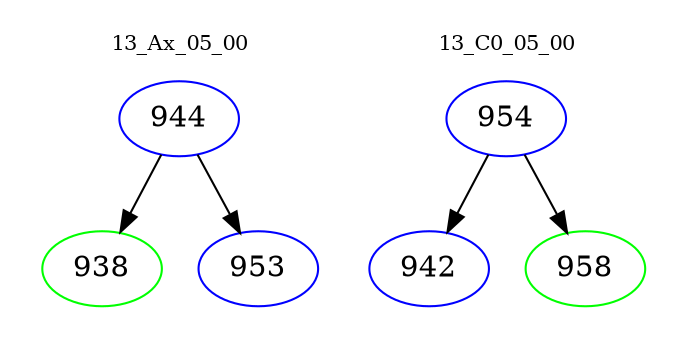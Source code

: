 digraph{
subgraph cluster_0 {
color = white
label = "13_Ax_05_00";
fontsize=10;
T0_944 [label="944", color="blue"]
T0_944 -> T0_938 [color="black"]
T0_938 [label="938", color="green"]
T0_944 -> T0_953 [color="black"]
T0_953 [label="953", color="blue"]
}
subgraph cluster_1 {
color = white
label = "13_C0_05_00";
fontsize=10;
T1_954 [label="954", color="blue"]
T1_954 -> T1_942 [color="black"]
T1_942 [label="942", color="blue"]
T1_954 -> T1_958 [color="black"]
T1_958 [label="958", color="green"]
}
}
